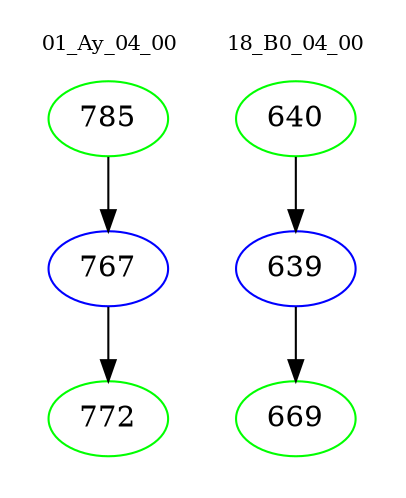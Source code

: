 digraph{
subgraph cluster_0 {
color = white
label = "01_Ay_04_00";
fontsize=10;
T0_785 [label="785", color="green"]
T0_785 -> T0_767 [color="black"]
T0_767 [label="767", color="blue"]
T0_767 -> T0_772 [color="black"]
T0_772 [label="772", color="green"]
}
subgraph cluster_1 {
color = white
label = "18_B0_04_00";
fontsize=10;
T1_640 [label="640", color="green"]
T1_640 -> T1_639 [color="black"]
T1_639 [label="639", color="blue"]
T1_639 -> T1_669 [color="black"]
T1_669 [label="669", color="green"]
}
}
